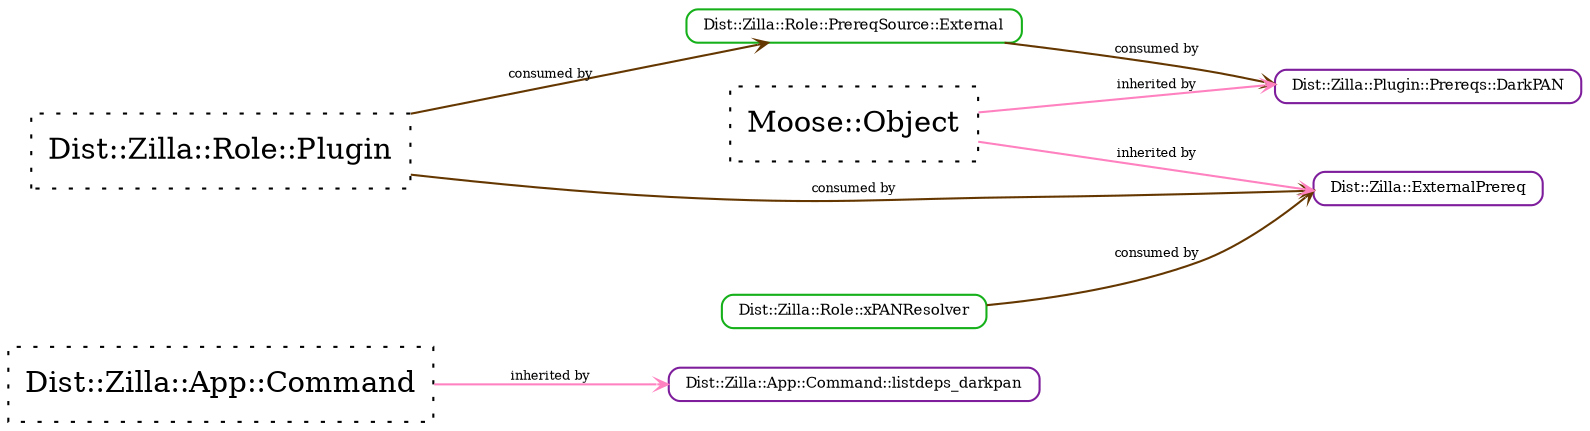 strict digraph Perl {
	graph [compound=1, concentrate=1, overlap=false, rankdir=LR, ranksep=1, smoothing=triangle, splines=spline];
	node [label="\N", shape=record, style=dotted];
	edge [minlen=1];
	"Dist::Zilla::App::Command" [label="Dist::Zilla::App::Command"];
	"Dist::Zilla::App::Command::listdeps_darkpan" [label="Dist::Zilla::App::Command::listdeps_darkpan", shape=Mrecord, style=solid, color="#7e1e9c", fontsize=7, height="0.1"];
	"Dist::Zilla::ExternalPrereq" [label="Dist::Zilla::ExternalPrereq", shape=Mrecord, style=solid, color="#7e1e9c", fontsize=7, height="0.1"];
	"Dist::Zilla::Plugin::Prereqs::DarkPAN" [label="Dist::Zilla::Plugin::Prereqs::DarkPAN", shape=Mrecord, style=solid, color="#7e1e9c", fontsize=7, height="0.1"];
	"Dist::Zilla::Role::Plugin" [label="Dist::Zilla::Role::Plugin"];
	"Dist::Zilla::Role::PrereqSource::External" [label="Dist::Zilla::Role::PrereqSource::External", shape=Mrecord, style=solid, color="#15b01a", fontsize=7, height="0.1"];
	"Dist::Zilla::Role::xPANResolver" [label="Dist::Zilla::Role::xPANResolver", shape=Mrecord, style=solid, color="#15b01a", fontsize=7, height="0.1"];
	"Moose::Object" [label="Moose::Object"];
	"Moose::Object" -> "Dist::Zilla::ExternalPrereq" [arrowhead=open, arrowsize="0.5", color="#ff81c0", dir=forward, fontsize=6, headclip=1, label="inherited by", samehead=head, tailclip=1, weight=10];
	"Dist::Zilla::Role::Plugin" -> "Dist::Zilla::ExternalPrereq" [arrowhead=open, arrowsize="0.5", color="#653700", dir=forward, fontsize=6, headclip=1, label="consumed by", samehead=head, tailclip=1, weight=5];
	"Dist::Zilla::Role::xPANResolver" -> "Dist::Zilla::ExternalPrereq" [arrowhead=open, arrowsize="0.5", color="#653700", dir=forward, fontsize=6, headclip=1, label="consumed by", samehead=head, tailclip=1, weight=5];
	"Dist::Zilla::App::Command" -> "Dist::Zilla::App::Command::listdeps_darkpan" [arrowhead=open, arrowsize="0.5", color="#ff81c0", dir=forward, fontsize=6, headclip=1, label="inherited by", samehead=head, tailclip=1, weight=10];
	"Moose::Object" -> "Dist::Zilla::Plugin::Prereqs::DarkPAN" [arrowhead=open, arrowsize="0.5", color="#ff81c0", dir=forward, fontsize=6, headclip=1, label="inherited by", samehead=head, tailclip=1, weight=10];
	"Dist::Zilla::Role::PrereqSource::External" -> "Dist::Zilla::Plugin::Prereqs::DarkPAN" [arrowhead=open, arrowsize="0.5", color="#653700", dir=forward, fontsize=6, headclip=1, label="consumed by", samehead=head, tailclip=1, weight=5];
	"Dist::Zilla::Role::Plugin" -> "Dist::Zilla::Role::PrereqSource::External" [arrowhead=open, arrowsize="0.5", color="#653700", dir=forward, fontsize=6, headclip=1, label="consumed by", samehead=head, tailclip=1, weight=5];
}
